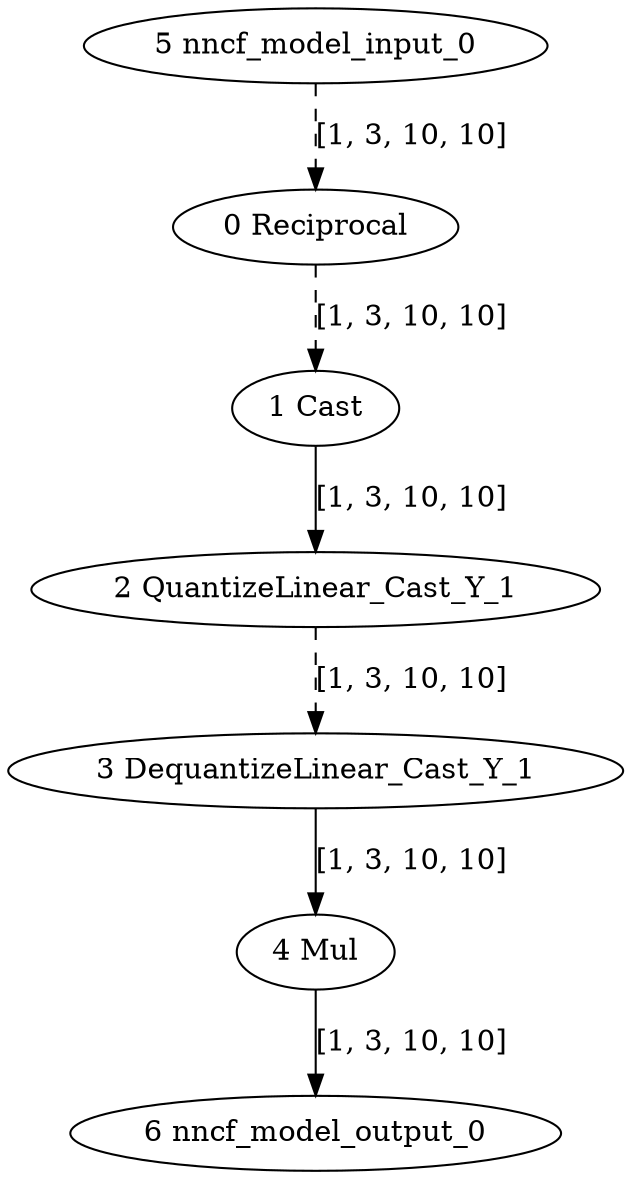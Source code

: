 strict digraph  {
"0 Reciprocal" [id=0, type=Reciprocal];
"1 Cast" [id=1, type=Cast];
"2 QuantizeLinear_Cast_Y_1" [id=2, type=QuantizeLinear];
"3 DequantizeLinear_Cast_Y_1" [id=3, type=DequantizeLinear];
"4 Mul" [id=4, type=Mul];
"5 nncf_model_input_0" [id=5, type=nncf_model_input];
"6 nncf_model_output_0" [id=6, type=nncf_model_output];
"0 Reciprocal" -> "1 Cast"  [label="[1, 3, 10, 10]", style=dashed];
"1 Cast" -> "2 QuantizeLinear_Cast_Y_1"  [label="[1, 3, 10, 10]", style=solid];
"2 QuantizeLinear_Cast_Y_1" -> "3 DequantizeLinear_Cast_Y_1"  [label="[1, 3, 10, 10]", style=dashed];
"3 DequantizeLinear_Cast_Y_1" -> "4 Mul"  [label="[1, 3, 10, 10]", style=solid];
"4 Mul" -> "6 nncf_model_output_0"  [label="[1, 3, 10, 10]", style=solid];
"5 nncf_model_input_0" -> "0 Reciprocal"  [label="[1, 3, 10, 10]", style=dashed];
}

